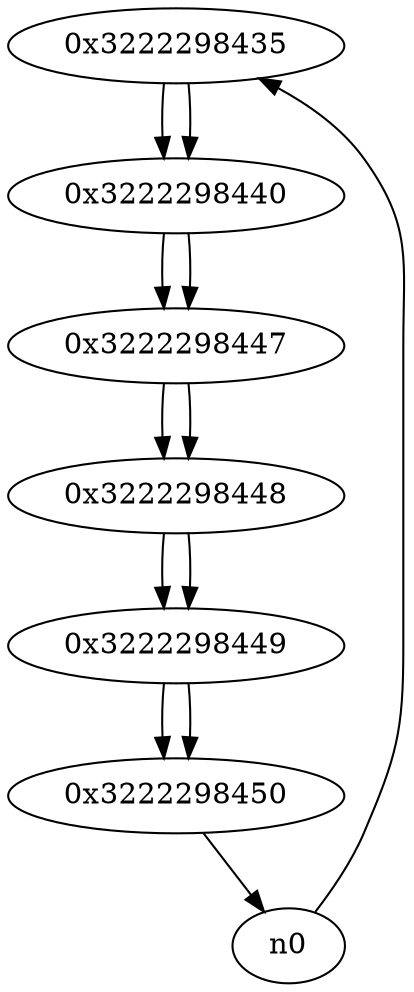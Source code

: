 digraph G{
/* nodes */
  n1 [label="0x3222298435"]
  n2 [label="0x3222298440"]
  n3 [label="0x3222298447"]
  n4 [label="0x3222298448"]
  n5 [label="0x3222298449"]
  n6 [label="0x3222298450"]
/* edges */
n1 -> n2;
n0 -> n1;
n2 -> n3;
n1 -> n2;
n3 -> n4;
n2 -> n3;
n4 -> n5;
n3 -> n4;
n5 -> n6;
n4 -> n5;
n6 -> n0;
n5 -> n6;
}
